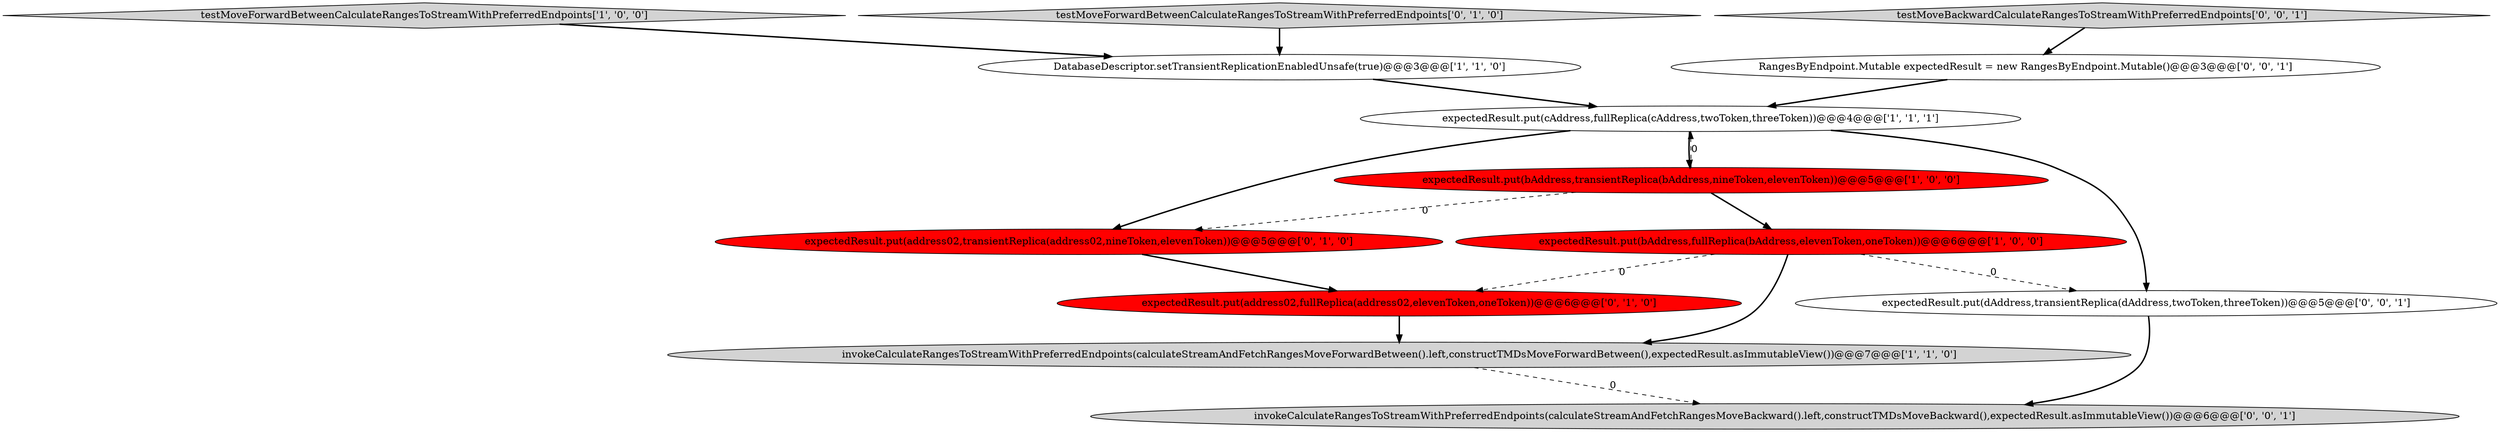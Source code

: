 digraph {
2 [style = filled, label = "invokeCalculateRangesToStreamWithPreferredEndpoints(calculateStreamAndFetchRangesMoveForwardBetween().left,constructTMDsMoveForwardBetween(),expectedResult.asImmutableView())@@@7@@@['1', '1', '0']", fillcolor = lightgray, shape = ellipse image = "AAA0AAABBB1BBB"];
4 [style = filled, label = "expectedResult.put(cAddress,fullReplica(cAddress,twoToken,threeToken))@@@4@@@['1', '1', '1']", fillcolor = white, shape = ellipse image = "AAA0AAABBB1BBB"];
3 [style = filled, label = "DatabaseDescriptor.setTransientReplicationEnabledUnsafe(true)@@@3@@@['1', '1', '0']", fillcolor = white, shape = ellipse image = "AAA0AAABBB1BBB"];
9 [style = filled, label = "expectedResult.put(dAddress,transientReplica(dAddress,twoToken,threeToken))@@@5@@@['0', '0', '1']", fillcolor = white, shape = ellipse image = "AAA0AAABBB3BBB"];
0 [style = filled, label = "testMoveForwardBetweenCalculateRangesToStreamWithPreferredEndpoints['1', '0', '0']", fillcolor = lightgray, shape = diamond image = "AAA0AAABBB1BBB"];
10 [style = filled, label = "invokeCalculateRangesToStreamWithPreferredEndpoints(calculateStreamAndFetchRangesMoveBackward().left,constructTMDsMoveBackward(),expectedResult.asImmutableView())@@@6@@@['0', '0', '1']", fillcolor = lightgray, shape = ellipse image = "AAA0AAABBB3BBB"];
12 [style = filled, label = "RangesByEndpoint.Mutable expectedResult = new RangesByEndpoint.Mutable()@@@3@@@['0', '0', '1']", fillcolor = white, shape = ellipse image = "AAA0AAABBB3BBB"];
6 [style = filled, label = "expectedResult.put(address02,transientReplica(address02,nineToken,elevenToken))@@@5@@@['0', '1', '0']", fillcolor = red, shape = ellipse image = "AAA1AAABBB2BBB"];
8 [style = filled, label = "expectedResult.put(address02,fullReplica(address02,elevenToken,oneToken))@@@6@@@['0', '1', '0']", fillcolor = red, shape = ellipse image = "AAA1AAABBB2BBB"];
5 [style = filled, label = "expectedResult.put(bAddress,transientReplica(bAddress,nineToken,elevenToken))@@@5@@@['1', '0', '0']", fillcolor = red, shape = ellipse image = "AAA1AAABBB1BBB"];
7 [style = filled, label = "testMoveForwardBetweenCalculateRangesToStreamWithPreferredEndpoints['0', '1', '0']", fillcolor = lightgray, shape = diamond image = "AAA0AAABBB2BBB"];
1 [style = filled, label = "expectedResult.put(bAddress,fullReplica(bAddress,elevenToken,oneToken))@@@6@@@['1', '0', '0']", fillcolor = red, shape = ellipse image = "AAA1AAABBB1BBB"];
11 [style = filled, label = "testMoveBackwardCalculateRangesToStreamWithPreferredEndpoints['0', '0', '1']", fillcolor = lightgray, shape = diamond image = "AAA0AAABBB3BBB"];
0->3 [style = bold, label=""];
4->9 [style = bold, label=""];
5->1 [style = bold, label=""];
1->8 [style = dashed, label="0"];
1->9 [style = dashed, label="0"];
1->2 [style = bold, label=""];
11->12 [style = bold, label=""];
9->10 [style = bold, label=""];
5->6 [style = dashed, label="0"];
8->2 [style = bold, label=""];
12->4 [style = bold, label=""];
4->6 [style = bold, label=""];
4->5 [style = bold, label=""];
3->4 [style = bold, label=""];
5->4 [style = dashed, label="0"];
7->3 [style = bold, label=""];
6->8 [style = bold, label=""];
2->10 [style = dashed, label="0"];
}
